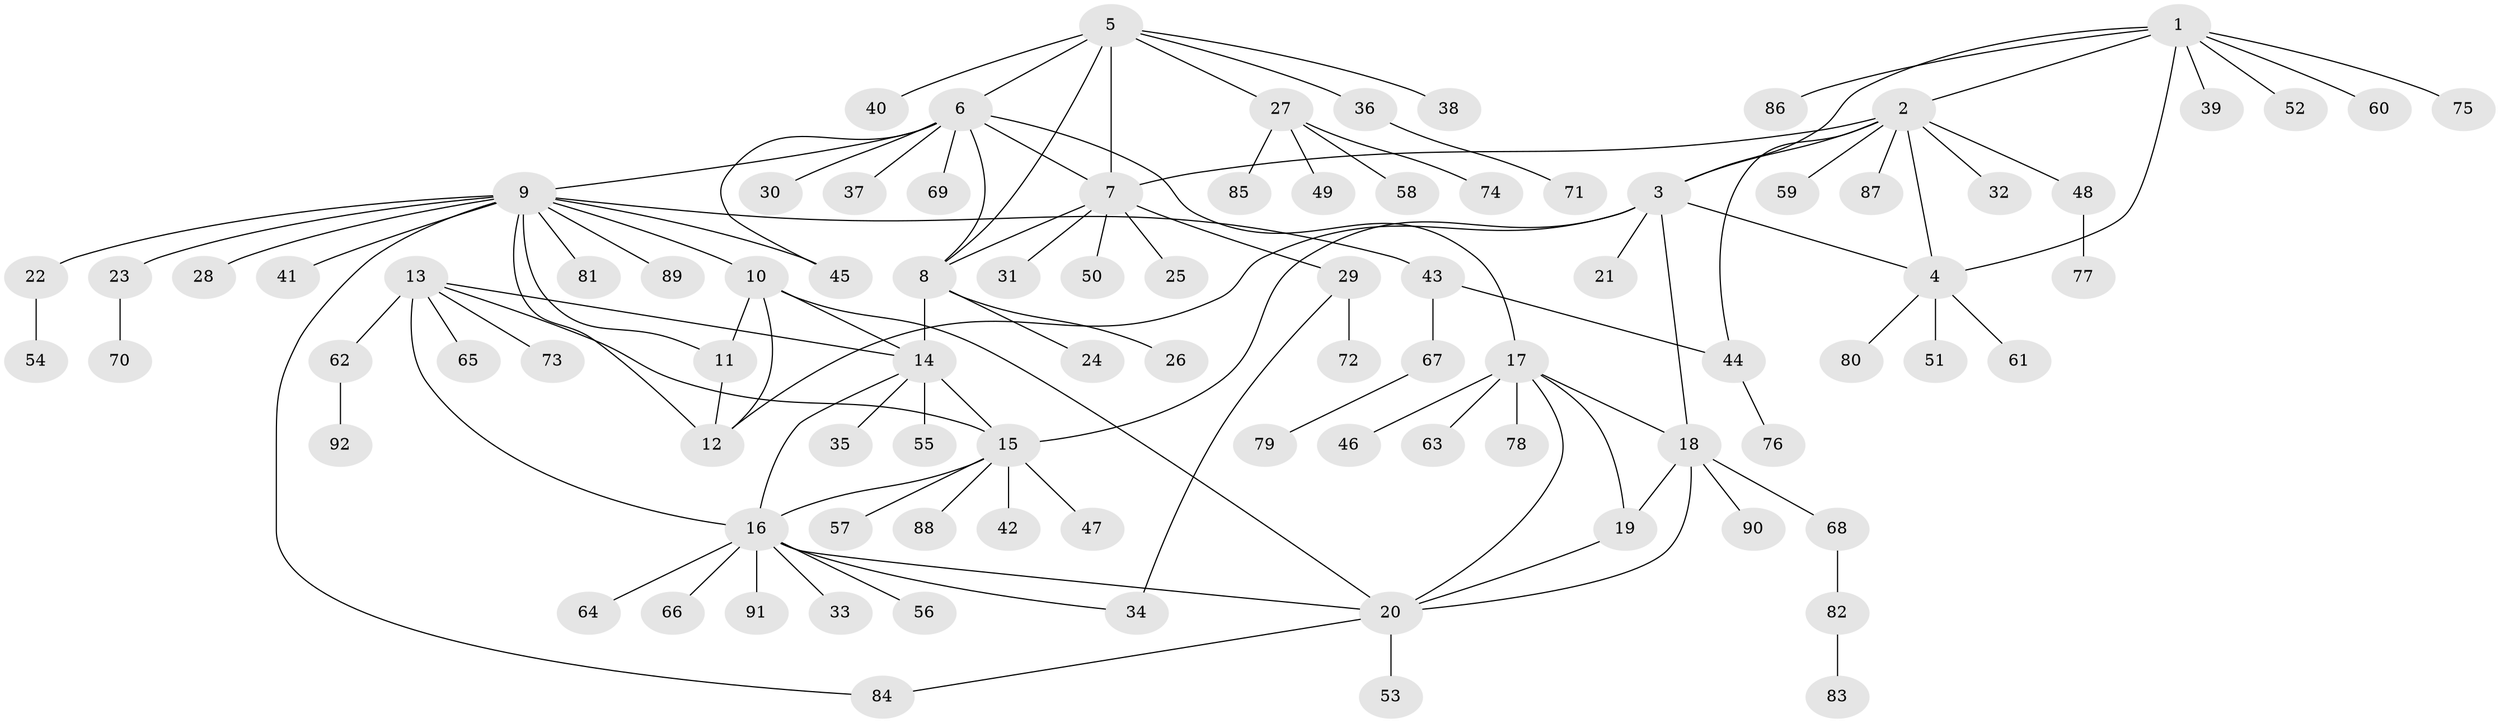 // coarse degree distribution, {7: 0.07142857142857142, 9: 0.04285714285714286, 5: 0.04285714285714286, 10: 0.02857142857142857, 8: 0.014285714285714285, 3: 0.02857142857142857, 6: 0.02857142857142857, 1: 0.6714285714285714, 2: 0.05714285714285714, 4: 0.014285714285714285}
// Generated by graph-tools (version 1.1) at 2025/24/03/03/25 07:24:15]
// undirected, 92 vertices, 116 edges
graph export_dot {
graph [start="1"]
  node [color=gray90,style=filled];
  1;
  2;
  3;
  4;
  5;
  6;
  7;
  8;
  9;
  10;
  11;
  12;
  13;
  14;
  15;
  16;
  17;
  18;
  19;
  20;
  21;
  22;
  23;
  24;
  25;
  26;
  27;
  28;
  29;
  30;
  31;
  32;
  33;
  34;
  35;
  36;
  37;
  38;
  39;
  40;
  41;
  42;
  43;
  44;
  45;
  46;
  47;
  48;
  49;
  50;
  51;
  52;
  53;
  54;
  55;
  56;
  57;
  58;
  59;
  60;
  61;
  62;
  63;
  64;
  65;
  66;
  67;
  68;
  69;
  70;
  71;
  72;
  73;
  74;
  75;
  76;
  77;
  78;
  79;
  80;
  81;
  82;
  83;
  84;
  85;
  86;
  87;
  88;
  89;
  90;
  91;
  92;
  1 -- 2;
  1 -- 3;
  1 -- 4;
  1 -- 39;
  1 -- 52;
  1 -- 60;
  1 -- 75;
  1 -- 86;
  2 -- 3;
  2 -- 4;
  2 -- 7;
  2 -- 32;
  2 -- 44;
  2 -- 48;
  2 -- 59;
  2 -- 87;
  3 -- 4;
  3 -- 12;
  3 -- 15;
  3 -- 18;
  3 -- 21;
  4 -- 51;
  4 -- 61;
  4 -- 80;
  5 -- 6;
  5 -- 7;
  5 -- 8;
  5 -- 27;
  5 -- 36;
  5 -- 38;
  5 -- 40;
  6 -- 7;
  6 -- 8;
  6 -- 9;
  6 -- 17;
  6 -- 30;
  6 -- 37;
  6 -- 45;
  6 -- 69;
  7 -- 8;
  7 -- 25;
  7 -- 29;
  7 -- 31;
  7 -- 50;
  8 -- 14;
  8 -- 24;
  8 -- 26;
  9 -- 10;
  9 -- 11;
  9 -- 12;
  9 -- 22;
  9 -- 23;
  9 -- 28;
  9 -- 41;
  9 -- 43;
  9 -- 45;
  9 -- 81;
  9 -- 84;
  9 -- 89;
  10 -- 11;
  10 -- 12;
  10 -- 14;
  10 -- 20;
  11 -- 12;
  13 -- 14;
  13 -- 15;
  13 -- 16;
  13 -- 62;
  13 -- 65;
  13 -- 73;
  14 -- 15;
  14 -- 16;
  14 -- 35;
  14 -- 55;
  15 -- 16;
  15 -- 42;
  15 -- 47;
  15 -- 57;
  15 -- 88;
  16 -- 20;
  16 -- 33;
  16 -- 34;
  16 -- 56;
  16 -- 64;
  16 -- 66;
  16 -- 91;
  17 -- 18;
  17 -- 19;
  17 -- 20;
  17 -- 46;
  17 -- 63;
  17 -- 78;
  18 -- 19;
  18 -- 20;
  18 -- 68;
  18 -- 90;
  19 -- 20;
  20 -- 53;
  20 -- 84;
  22 -- 54;
  23 -- 70;
  27 -- 49;
  27 -- 58;
  27 -- 74;
  27 -- 85;
  29 -- 34;
  29 -- 72;
  36 -- 71;
  43 -- 44;
  43 -- 67;
  44 -- 76;
  48 -- 77;
  62 -- 92;
  67 -- 79;
  68 -- 82;
  82 -- 83;
}
